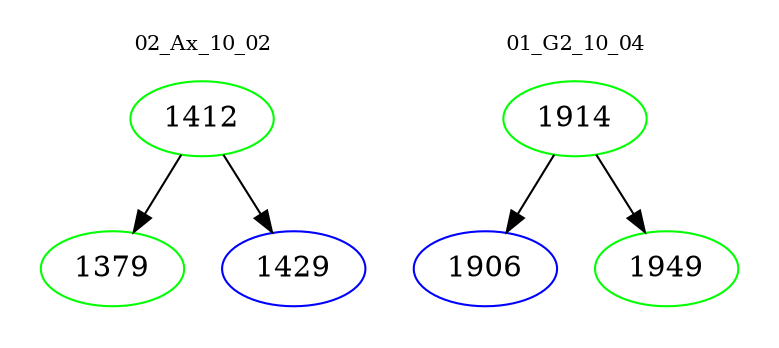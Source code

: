 digraph{
subgraph cluster_0 {
color = white
label = "02_Ax_10_02";
fontsize=10;
T0_1412 [label="1412", color="green"]
T0_1412 -> T0_1379 [color="black"]
T0_1379 [label="1379", color="green"]
T0_1412 -> T0_1429 [color="black"]
T0_1429 [label="1429", color="blue"]
}
subgraph cluster_1 {
color = white
label = "01_G2_10_04";
fontsize=10;
T1_1914 [label="1914", color="green"]
T1_1914 -> T1_1906 [color="black"]
T1_1906 [label="1906", color="blue"]
T1_1914 -> T1_1949 [color="black"]
T1_1949 [label="1949", color="green"]
}
}
